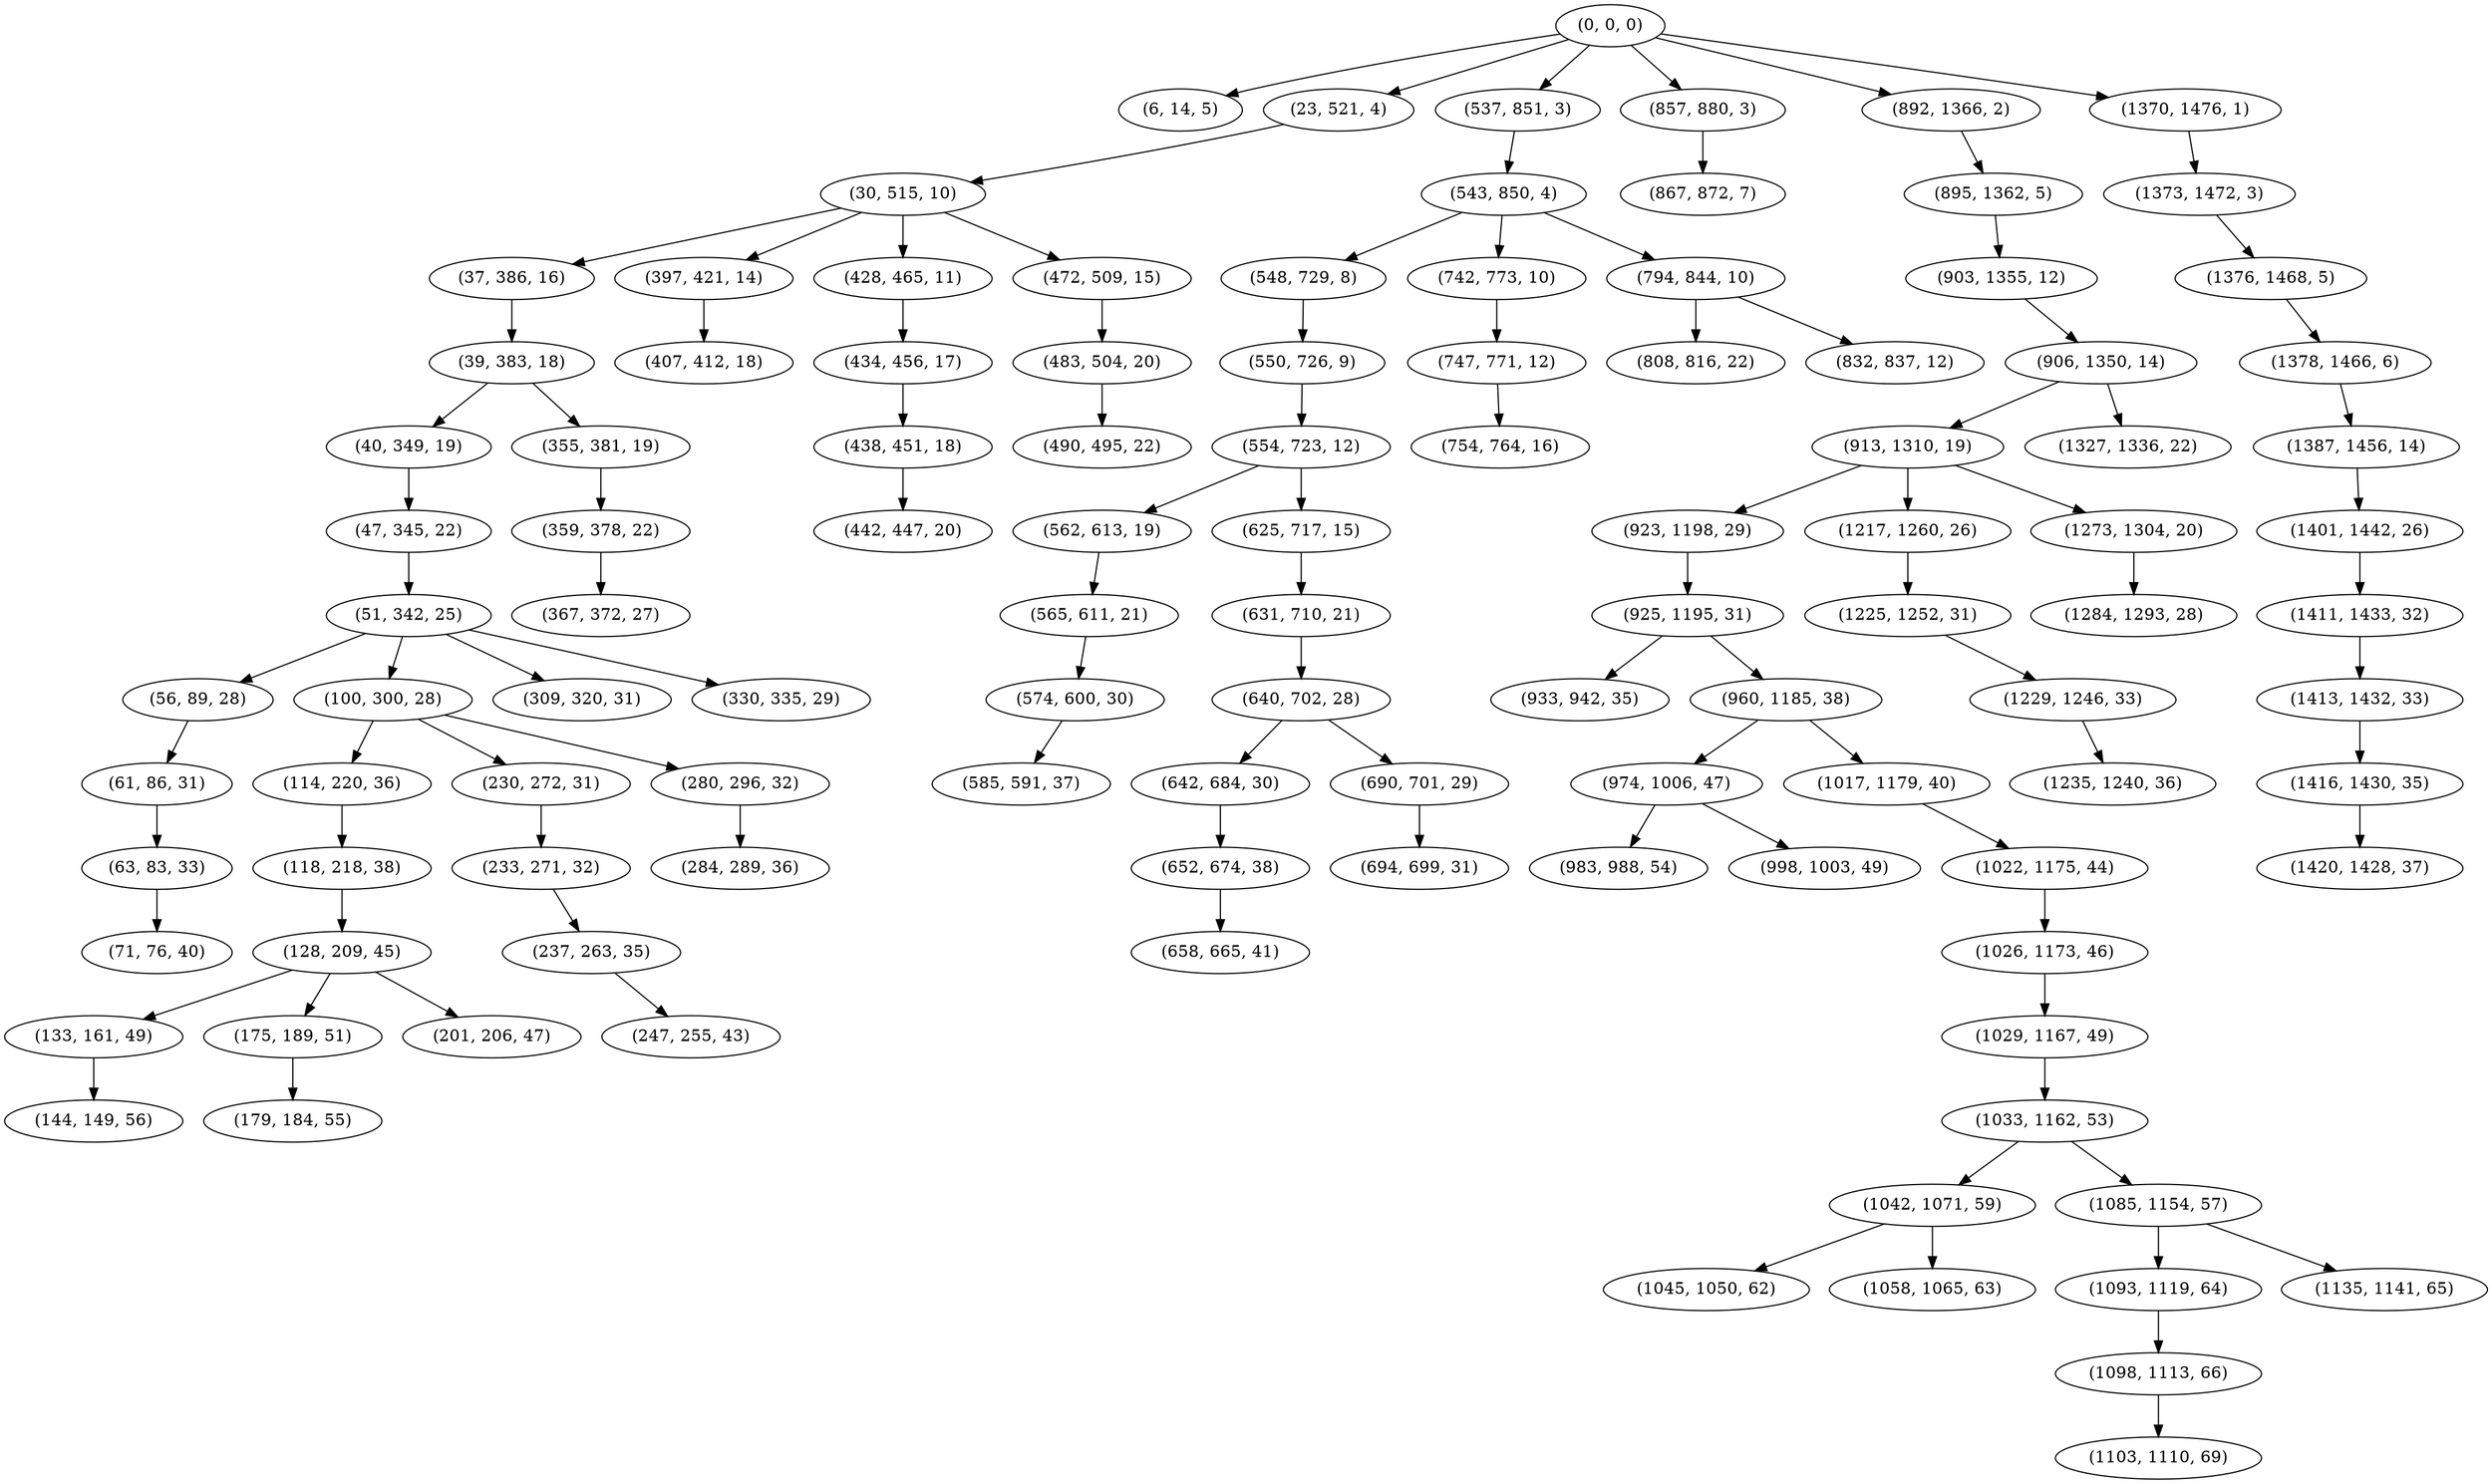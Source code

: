 digraph tree {
    "(0, 0, 0)";
    "(6, 14, 5)";
    "(23, 521, 4)";
    "(30, 515, 10)";
    "(37, 386, 16)";
    "(39, 383, 18)";
    "(40, 349, 19)";
    "(47, 345, 22)";
    "(51, 342, 25)";
    "(56, 89, 28)";
    "(61, 86, 31)";
    "(63, 83, 33)";
    "(71, 76, 40)";
    "(100, 300, 28)";
    "(114, 220, 36)";
    "(118, 218, 38)";
    "(128, 209, 45)";
    "(133, 161, 49)";
    "(144, 149, 56)";
    "(175, 189, 51)";
    "(179, 184, 55)";
    "(201, 206, 47)";
    "(230, 272, 31)";
    "(233, 271, 32)";
    "(237, 263, 35)";
    "(247, 255, 43)";
    "(280, 296, 32)";
    "(284, 289, 36)";
    "(309, 320, 31)";
    "(330, 335, 29)";
    "(355, 381, 19)";
    "(359, 378, 22)";
    "(367, 372, 27)";
    "(397, 421, 14)";
    "(407, 412, 18)";
    "(428, 465, 11)";
    "(434, 456, 17)";
    "(438, 451, 18)";
    "(442, 447, 20)";
    "(472, 509, 15)";
    "(483, 504, 20)";
    "(490, 495, 22)";
    "(537, 851, 3)";
    "(543, 850, 4)";
    "(548, 729, 8)";
    "(550, 726, 9)";
    "(554, 723, 12)";
    "(562, 613, 19)";
    "(565, 611, 21)";
    "(574, 600, 30)";
    "(585, 591, 37)";
    "(625, 717, 15)";
    "(631, 710, 21)";
    "(640, 702, 28)";
    "(642, 684, 30)";
    "(652, 674, 38)";
    "(658, 665, 41)";
    "(690, 701, 29)";
    "(694, 699, 31)";
    "(742, 773, 10)";
    "(747, 771, 12)";
    "(754, 764, 16)";
    "(794, 844, 10)";
    "(808, 816, 22)";
    "(832, 837, 12)";
    "(857, 880, 3)";
    "(867, 872, 7)";
    "(892, 1366, 2)";
    "(895, 1362, 5)";
    "(903, 1355, 12)";
    "(906, 1350, 14)";
    "(913, 1310, 19)";
    "(923, 1198, 29)";
    "(925, 1195, 31)";
    "(933, 942, 35)";
    "(960, 1185, 38)";
    "(974, 1006, 47)";
    "(983, 988, 54)";
    "(998, 1003, 49)";
    "(1017, 1179, 40)";
    "(1022, 1175, 44)";
    "(1026, 1173, 46)";
    "(1029, 1167, 49)";
    "(1033, 1162, 53)";
    "(1042, 1071, 59)";
    "(1045, 1050, 62)";
    "(1058, 1065, 63)";
    "(1085, 1154, 57)";
    "(1093, 1119, 64)";
    "(1098, 1113, 66)";
    "(1103, 1110, 69)";
    "(1135, 1141, 65)";
    "(1217, 1260, 26)";
    "(1225, 1252, 31)";
    "(1229, 1246, 33)";
    "(1235, 1240, 36)";
    "(1273, 1304, 20)";
    "(1284, 1293, 28)";
    "(1327, 1336, 22)";
    "(1370, 1476, 1)";
    "(1373, 1472, 3)";
    "(1376, 1468, 5)";
    "(1378, 1466, 6)";
    "(1387, 1456, 14)";
    "(1401, 1442, 26)";
    "(1411, 1433, 32)";
    "(1413, 1432, 33)";
    "(1416, 1430, 35)";
    "(1420, 1428, 37)";
    "(0, 0, 0)" -> "(6, 14, 5)";
    "(0, 0, 0)" -> "(23, 521, 4)";
    "(0, 0, 0)" -> "(537, 851, 3)";
    "(0, 0, 0)" -> "(857, 880, 3)";
    "(0, 0, 0)" -> "(892, 1366, 2)";
    "(0, 0, 0)" -> "(1370, 1476, 1)";
    "(23, 521, 4)" -> "(30, 515, 10)";
    "(30, 515, 10)" -> "(37, 386, 16)";
    "(30, 515, 10)" -> "(397, 421, 14)";
    "(30, 515, 10)" -> "(428, 465, 11)";
    "(30, 515, 10)" -> "(472, 509, 15)";
    "(37, 386, 16)" -> "(39, 383, 18)";
    "(39, 383, 18)" -> "(40, 349, 19)";
    "(39, 383, 18)" -> "(355, 381, 19)";
    "(40, 349, 19)" -> "(47, 345, 22)";
    "(47, 345, 22)" -> "(51, 342, 25)";
    "(51, 342, 25)" -> "(56, 89, 28)";
    "(51, 342, 25)" -> "(100, 300, 28)";
    "(51, 342, 25)" -> "(309, 320, 31)";
    "(51, 342, 25)" -> "(330, 335, 29)";
    "(56, 89, 28)" -> "(61, 86, 31)";
    "(61, 86, 31)" -> "(63, 83, 33)";
    "(63, 83, 33)" -> "(71, 76, 40)";
    "(100, 300, 28)" -> "(114, 220, 36)";
    "(100, 300, 28)" -> "(230, 272, 31)";
    "(100, 300, 28)" -> "(280, 296, 32)";
    "(114, 220, 36)" -> "(118, 218, 38)";
    "(118, 218, 38)" -> "(128, 209, 45)";
    "(128, 209, 45)" -> "(133, 161, 49)";
    "(128, 209, 45)" -> "(175, 189, 51)";
    "(128, 209, 45)" -> "(201, 206, 47)";
    "(133, 161, 49)" -> "(144, 149, 56)";
    "(175, 189, 51)" -> "(179, 184, 55)";
    "(230, 272, 31)" -> "(233, 271, 32)";
    "(233, 271, 32)" -> "(237, 263, 35)";
    "(237, 263, 35)" -> "(247, 255, 43)";
    "(280, 296, 32)" -> "(284, 289, 36)";
    "(355, 381, 19)" -> "(359, 378, 22)";
    "(359, 378, 22)" -> "(367, 372, 27)";
    "(397, 421, 14)" -> "(407, 412, 18)";
    "(428, 465, 11)" -> "(434, 456, 17)";
    "(434, 456, 17)" -> "(438, 451, 18)";
    "(438, 451, 18)" -> "(442, 447, 20)";
    "(472, 509, 15)" -> "(483, 504, 20)";
    "(483, 504, 20)" -> "(490, 495, 22)";
    "(537, 851, 3)" -> "(543, 850, 4)";
    "(543, 850, 4)" -> "(548, 729, 8)";
    "(543, 850, 4)" -> "(742, 773, 10)";
    "(543, 850, 4)" -> "(794, 844, 10)";
    "(548, 729, 8)" -> "(550, 726, 9)";
    "(550, 726, 9)" -> "(554, 723, 12)";
    "(554, 723, 12)" -> "(562, 613, 19)";
    "(554, 723, 12)" -> "(625, 717, 15)";
    "(562, 613, 19)" -> "(565, 611, 21)";
    "(565, 611, 21)" -> "(574, 600, 30)";
    "(574, 600, 30)" -> "(585, 591, 37)";
    "(625, 717, 15)" -> "(631, 710, 21)";
    "(631, 710, 21)" -> "(640, 702, 28)";
    "(640, 702, 28)" -> "(642, 684, 30)";
    "(640, 702, 28)" -> "(690, 701, 29)";
    "(642, 684, 30)" -> "(652, 674, 38)";
    "(652, 674, 38)" -> "(658, 665, 41)";
    "(690, 701, 29)" -> "(694, 699, 31)";
    "(742, 773, 10)" -> "(747, 771, 12)";
    "(747, 771, 12)" -> "(754, 764, 16)";
    "(794, 844, 10)" -> "(808, 816, 22)";
    "(794, 844, 10)" -> "(832, 837, 12)";
    "(857, 880, 3)" -> "(867, 872, 7)";
    "(892, 1366, 2)" -> "(895, 1362, 5)";
    "(895, 1362, 5)" -> "(903, 1355, 12)";
    "(903, 1355, 12)" -> "(906, 1350, 14)";
    "(906, 1350, 14)" -> "(913, 1310, 19)";
    "(906, 1350, 14)" -> "(1327, 1336, 22)";
    "(913, 1310, 19)" -> "(923, 1198, 29)";
    "(913, 1310, 19)" -> "(1217, 1260, 26)";
    "(913, 1310, 19)" -> "(1273, 1304, 20)";
    "(923, 1198, 29)" -> "(925, 1195, 31)";
    "(925, 1195, 31)" -> "(933, 942, 35)";
    "(925, 1195, 31)" -> "(960, 1185, 38)";
    "(960, 1185, 38)" -> "(974, 1006, 47)";
    "(960, 1185, 38)" -> "(1017, 1179, 40)";
    "(974, 1006, 47)" -> "(983, 988, 54)";
    "(974, 1006, 47)" -> "(998, 1003, 49)";
    "(1017, 1179, 40)" -> "(1022, 1175, 44)";
    "(1022, 1175, 44)" -> "(1026, 1173, 46)";
    "(1026, 1173, 46)" -> "(1029, 1167, 49)";
    "(1029, 1167, 49)" -> "(1033, 1162, 53)";
    "(1033, 1162, 53)" -> "(1042, 1071, 59)";
    "(1033, 1162, 53)" -> "(1085, 1154, 57)";
    "(1042, 1071, 59)" -> "(1045, 1050, 62)";
    "(1042, 1071, 59)" -> "(1058, 1065, 63)";
    "(1085, 1154, 57)" -> "(1093, 1119, 64)";
    "(1085, 1154, 57)" -> "(1135, 1141, 65)";
    "(1093, 1119, 64)" -> "(1098, 1113, 66)";
    "(1098, 1113, 66)" -> "(1103, 1110, 69)";
    "(1217, 1260, 26)" -> "(1225, 1252, 31)";
    "(1225, 1252, 31)" -> "(1229, 1246, 33)";
    "(1229, 1246, 33)" -> "(1235, 1240, 36)";
    "(1273, 1304, 20)" -> "(1284, 1293, 28)";
    "(1370, 1476, 1)" -> "(1373, 1472, 3)";
    "(1373, 1472, 3)" -> "(1376, 1468, 5)";
    "(1376, 1468, 5)" -> "(1378, 1466, 6)";
    "(1378, 1466, 6)" -> "(1387, 1456, 14)";
    "(1387, 1456, 14)" -> "(1401, 1442, 26)";
    "(1401, 1442, 26)" -> "(1411, 1433, 32)";
    "(1411, 1433, 32)" -> "(1413, 1432, 33)";
    "(1413, 1432, 33)" -> "(1416, 1430, 35)";
    "(1416, 1430, 35)" -> "(1420, 1428, 37)";
}
